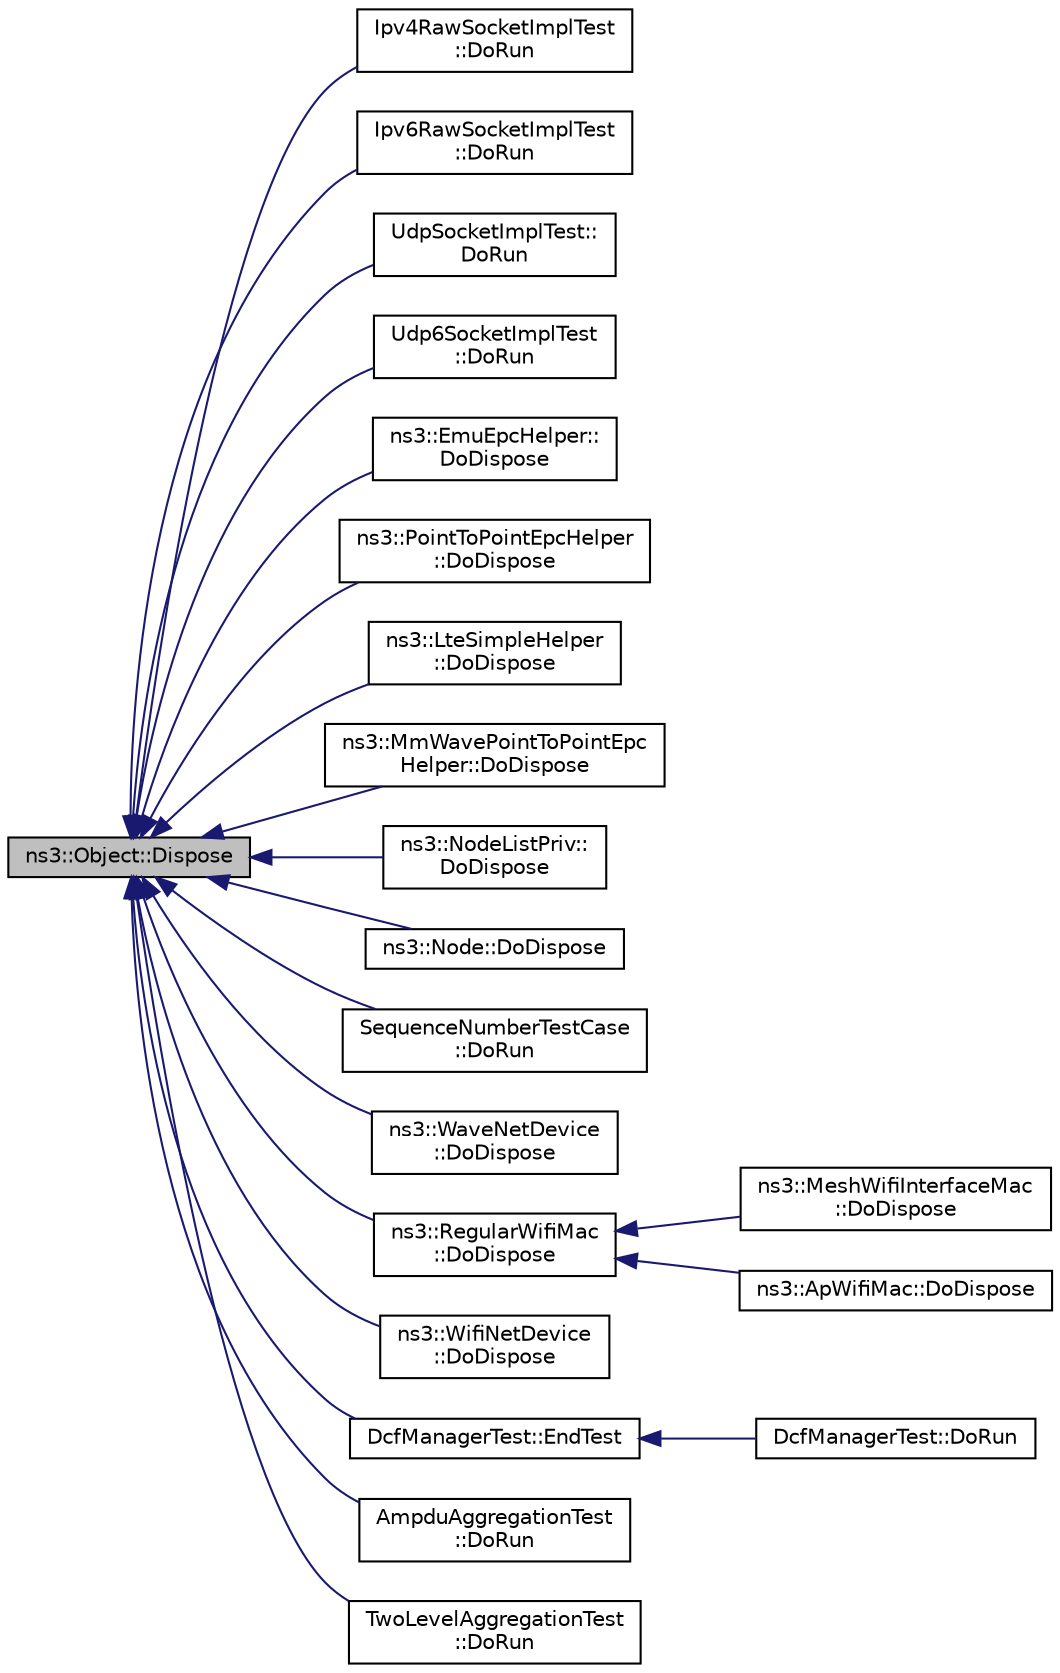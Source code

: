 digraph "ns3::Object::Dispose"
{
  edge [fontname="Helvetica",fontsize="10",labelfontname="Helvetica",labelfontsize="10"];
  node [fontname="Helvetica",fontsize="10",shape=record];
  rankdir="LR";
  Node1 [label="ns3::Object::Dispose",height=0.2,width=0.4,color="black", fillcolor="grey75", style="filled", fontcolor="black"];
  Node1 -> Node2 [dir="back",color="midnightblue",fontsize="10",style="solid"];
  Node2 [label="Ipv4RawSocketImplTest\l::DoRun",height=0.2,width=0.4,color="black", fillcolor="white", style="filled",URL="$d9/da3/classIpv4RawSocketImplTest.html#a94a6b1e1e8aeec37dcb6e8c8788b1e66",tooltip="Implementation to actually run this TestCase. "];
  Node1 -> Node3 [dir="back",color="midnightblue",fontsize="10",style="solid"];
  Node3 [label="Ipv6RawSocketImplTest\l::DoRun",height=0.2,width=0.4,color="black", fillcolor="white", style="filled",URL="$d4/d86/classIpv6RawSocketImplTest.html#a38877abe88d646fe0c8fd155a481049c",tooltip="Implementation to actually run this TestCase. "];
  Node1 -> Node4 [dir="back",color="midnightblue",fontsize="10",style="solid"];
  Node4 [label="UdpSocketImplTest::\lDoRun",height=0.2,width=0.4,color="black", fillcolor="white", style="filled",URL="$da/d08/classUdpSocketImplTest.html#a186599e6487c7c550383f236042f3cd4",tooltip="Implementation to actually run this TestCase. "];
  Node1 -> Node5 [dir="back",color="midnightblue",fontsize="10",style="solid"];
  Node5 [label="Udp6SocketImplTest\l::DoRun",height=0.2,width=0.4,color="black", fillcolor="white", style="filled",URL="$d4/dd1/classUdp6SocketImplTest.html#af467c8026f6038eb3c82745bc7de77a9",tooltip="Implementation to actually run this TestCase. "];
  Node1 -> Node6 [dir="back",color="midnightblue",fontsize="10",style="solid"];
  Node6 [label="ns3::EmuEpcHelper::\lDoDispose",height=0.2,width=0.4,color="black", fillcolor="white", style="filled",URL="$d9/db8/classns3_1_1EmuEpcHelper.html#a4e8f0a693cb3d0ac02b558832b9da4f6"];
  Node1 -> Node7 [dir="back",color="midnightblue",fontsize="10",style="solid"];
  Node7 [label="ns3::PointToPointEpcHelper\l::DoDispose",height=0.2,width=0.4,color="black", fillcolor="white", style="filled",URL="$de/d5b/classns3_1_1PointToPointEpcHelper.html#ab5c23d36d6ebaf64ea8447c54f9863f4"];
  Node1 -> Node8 [dir="back",color="midnightblue",fontsize="10",style="solid"];
  Node8 [label="ns3::LteSimpleHelper\l::DoDispose",height=0.2,width=0.4,color="black", fillcolor="white", style="filled",URL="$de/d73/classns3_1_1LteSimpleHelper.html#aada8f3c2d5cc5da5321e5d268881742c"];
  Node1 -> Node9 [dir="back",color="midnightblue",fontsize="10",style="solid"];
  Node9 [label="ns3::MmWavePointToPointEpc\lHelper::DoDispose",height=0.2,width=0.4,color="black", fillcolor="white", style="filled",URL="$db/dca/classns3_1_1MmWavePointToPointEpcHelper.html#af12665848e18bc78e629726486c92380"];
  Node1 -> Node10 [dir="back",color="midnightblue",fontsize="10",style="solid"];
  Node10 [label="ns3::NodeListPriv::\lDoDispose",height=0.2,width=0.4,color="black", fillcolor="white", style="filled",URL="$d4/d49/classns3_1_1NodeListPriv.html#a364a07542b9c164307aad0a8918e7748",tooltip="Dispose the nodes in the list. "];
  Node1 -> Node11 [dir="back",color="midnightblue",fontsize="10",style="solid"];
  Node11 [label="ns3::Node::DoDispose",height=0.2,width=0.4,color="black", fillcolor="white", style="filled",URL="$dd/ded/classns3_1_1Node.html#a7439dab03d43c058044f1f95154c6645"];
  Node1 -> Node12 [dir="back",color="midnightblue",fontsize="10",style="solid"];
  Node12 [label="SequenceNumberTestCase\l::DoRun",height=0.2,width=0.4,color="black", fillcolor="white", style="filled",URL="$d7/dd0/classSequenceNumberTestCase.html#a292dbab31cc78b3d5ec16c2aa96711a2",tooltip="Implementation to actually run this TestCase. "];
  Node1 -> Node13 [dir="back",color="midnightblue",fontsize="10",style="solid"];
  Node13 [label="ns3::WaveNetDevice\l::DoDispose",height=0.2,width=0.4,color="black", fillcolor="white", style="filled",URL="$d4/d1c/classns3_1_1WaveNetDevice.html#aa1d99811f4322194aea16bab5b96d2e6"];
  Node1 -> Node14 [dir="back",color="midnightblue",fontsize="10",style="solid"];
  Node14 [label="ns3::RegularWifiMac\l::DoDispose",height=0.2,width=0.4,color="black", fillcolor="white", style="filled",URL="$df/db9/classns3_1_1RegularWifiMac.html#aaa1859a22112b2d594ac9d6f19fecfac"];
  Node14 -> Node15 [dir="back",color="midnightblue",fontsize="10",style="solid"];
  Node15 [label="ns3::MeshWifiInterfaceMac\l::DoDispose",height=0.2,width=0.4,color="black", fillcolor="white", style="filled",URL="$d0/dd8/classns3_1_1MeshWifiInterfaceMac.html#ad3fffe8a6cf217762bdfa95d677c97f5",tooltip="Real d-tor. "];
  Node14 -> Node16 [dir="back",color="midnightblue",fontsize="10",style="solid"];
  Node16 [label="ns3::ApWifiMac::DoDispose",height=0.2,width=0.4,color="black", fillcolor="white", style="filled",URL="$d0/d51/classns3_1_1ApWifiMac.html#a6a889756f44c64698ddeac55437a1e0f"];
  Node1 -> Node17 [dir="back",color="midnightblue",fontsize="10",style="solid"];
  Node17 [label="ns3::WifiNetDevice\l::DoDispose",height=0.2,width=0.4,color="black", fillcolor="white", style="filled",URL="$df/d58/classns3_1_1WifiNetDevice.html#af7bc39f73e50aecb0dabf775e1c9739e"];
  Node1 -> Node18 [dir="back",color="midnightblue",fontsize="10",style="solid"];
  Node18 [label="DcfManagerTest::EndTest",height=0.2,width=0.4,color="black", fillcolor="white", style="filled",URL="$df/d99/classDcfManagerTest.html#acc78df96a60d77fdb57a9f93029dca6c",tooltip="End test function. "];
  Node18 -> Node19 [dir="back",color="midnightblue",fontsize="10",style="solid"];
  Node19 [label="DcfManagerTest::DoRun",height=0.2,width=0.4,color="black", fillcolor="white", style="filled",URL="$df/d99/classDcfManagerTest.html#a390064219f500f8f6934c072a7200cd6",tooltip="Implementation to actually run this TestCase. "];
  Node1 -> Node20 [dir="back",color="midnightblue",fontsize="10",style="solid"];
  Node20 [label="AmpduAggregationTest\l::DoRun",height=0.2,width=0.4,color="black", fillcolor="white", style="filled",URL="$d2/db5/classAmpduAggregationTest.html#a7414dc8d4dd982ab4c1eaadb5b2c693d",tooltip="Implementation to actually run this TestCase. "];
  Node1 -> Node21 [dir="back",color="midnightblue",fontsize="10",style="solid"];
  Node21 [label="TwoLevelAggregationTest\l::DoRun",height=0.2,width=0.4,color="black", fillcolor="white", style="filled",URL="$db/d72/classTwoLevelAggregationTest.html#a40c6f5f8be6c48673d0bfd218d95afe0",tooltip="Implementation to actually run this TestCase. "];
}
